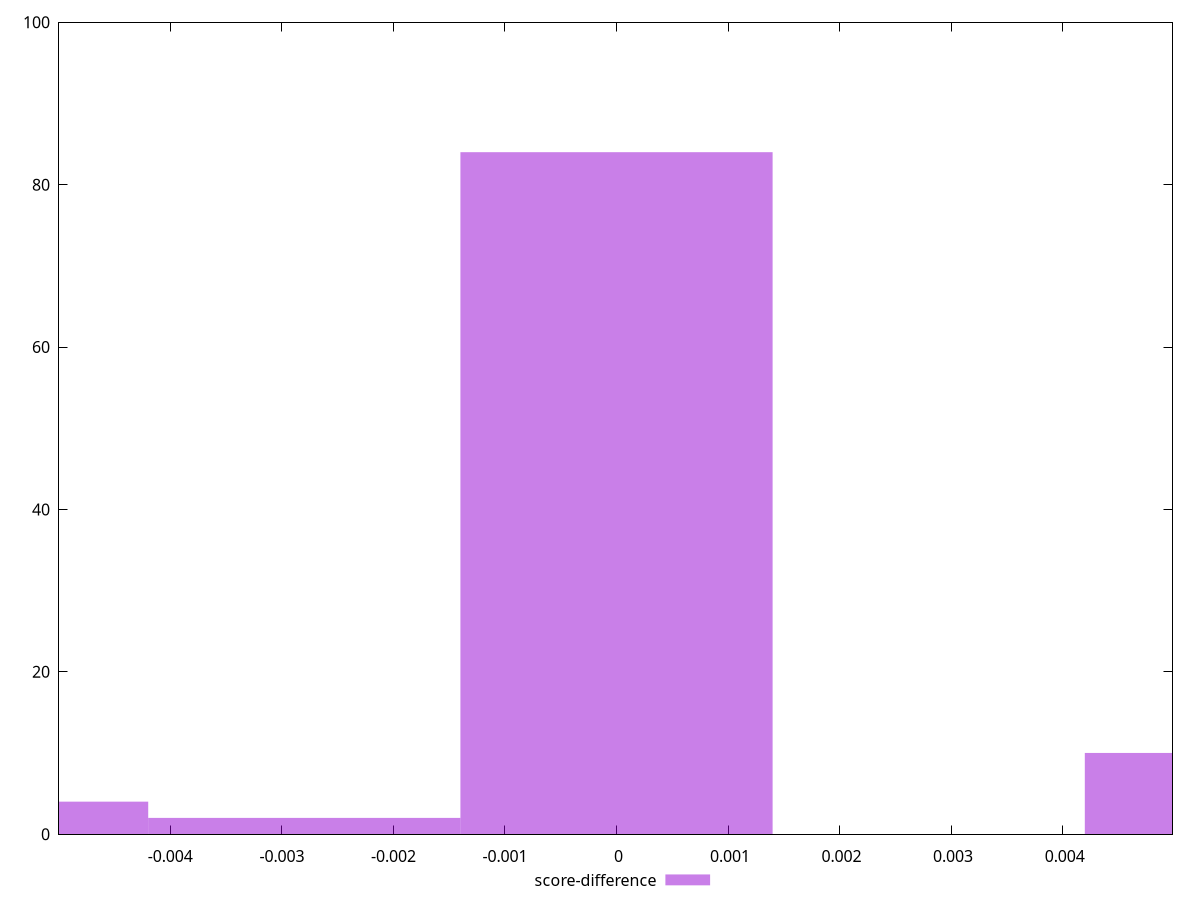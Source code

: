 reset

$scoreDifference <<EOF
0 84
0.0055982659815563395 10
-0.0055982659815563395 4
-0.0027991329907781698 2
EOF

set key outside below
set boxwidth 0.0027991329907781698
set xrange [-0.004998539407063074:0.00498492839852116]
set yrange [0:100]
set trange [0:100]
set style fill transparent solid 0.5 noborder
set terminal svg size 640, 490 enhanced background rgb 'white'
set output "reprap/first-meaningful-paint/samples/pages+cached+noexternal+nofonts+nosvg+noimg/score-difference/histogram.svg"

plot $scoreDifference title "score-difference" with boxes

reset
